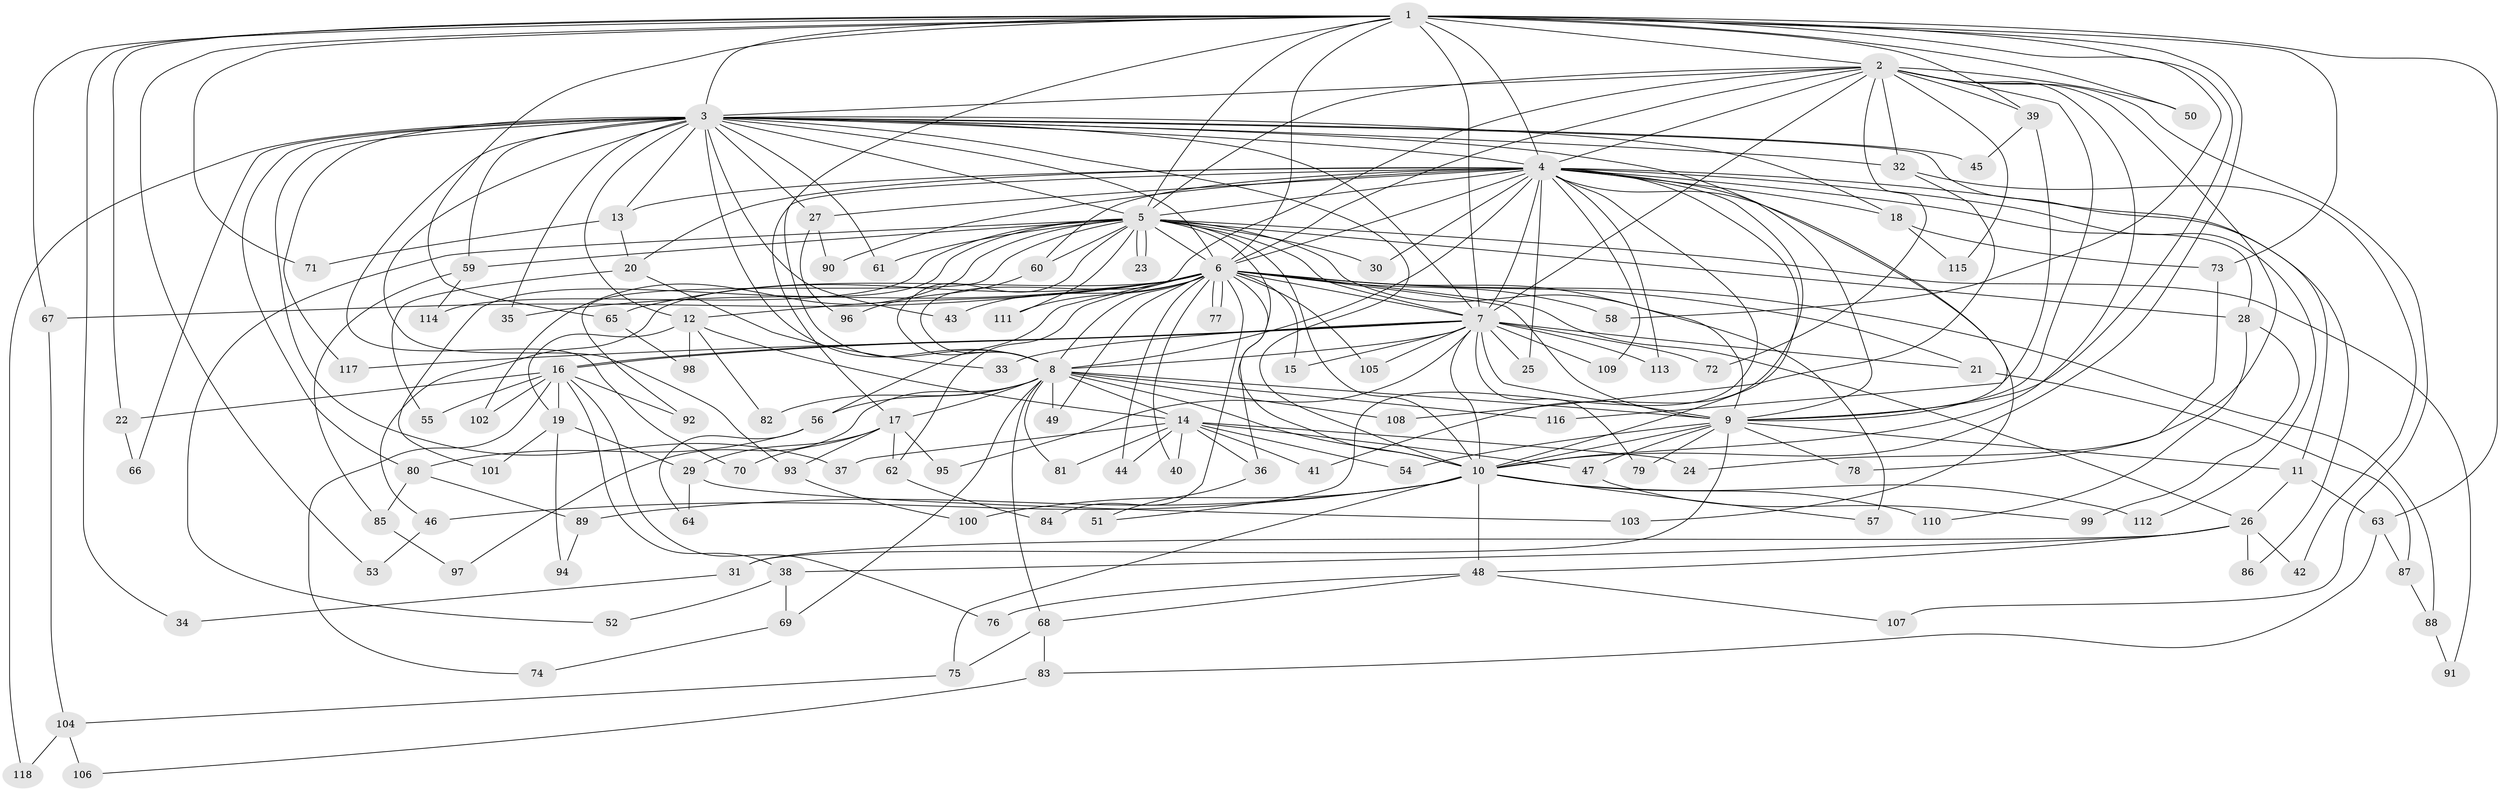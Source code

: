 // Generated by graph-tools (version 1.1) at 2025/34/03/09/25 02:34:59]
// undirected, 118 vertices, 261 edges
graph export_dot {
graph [start="1"]
  node [color=gray90,style=filled];
  1;
  2;
  3;
  4;
  5;
  6;
  7;
  8;
  9;
  10;
  11;
  12;
  13;
  14;
  15;
  16;
  17;
  18;
  19;
  20;
  21;
  22;
  23;
  24;
  25;
  26;
  27;
  28;
  29;
  30;
  31;
  32;
  33;
  34;
  35;
  36;
  37;
  38;
  39;
  40;
  41;
  42;
  43;
  44;
  45;
  46;
  47;
  48;
  49;
  50;
  51;
  52;
  53;
  54;
  55;
  56;
  57;
  58;
  59;
  60;
  61;
  62;
  63;
  64;
  65;
  66;
  67;
  68;
  69;
  70;
  71;
  72;
  73;
  74;
  75;
  76;
  77;
  78;
  79;
  80;
  81;
  82;
  83;
  84;
  85;
  86;
  87;
  88;
  89;
  90;
  91;
  92;
  93;
  94;
  95;
  96;
  97;
  98;
  99;
  100;
  101;
  102;
  103;
  104;
  105;
  106;
  107;
  108;
  109;
  110;
  111;
  112;
  113;
  114;
  115;
  116;
  117;
  118;
  1 -- 2;
  1 -- 3;
  1 -- 4;
  1 -- 5;
  1 -- 6;
  1 -- 7;
  1 -- 8;
  1 -- 9;
  1 -- 10;
  1 -- 22;
  1 -- 34;
  1 -- 39;
  1 -- 50;
  1 -- 53;
  1 -- 58;
  1 -- 63;
  1 -- 65;
  1 -- 67;
  1 -- 71;
  1 -- 73;
  2 -- 3;
  2 -- 4;
  2 -- 5;
  2 -- 6;
  2 -- 7;
  2 -- 8;
  2 -- 9;
  2 -- 10;
  2 -- 24;
  2 -- 32;
  2 -- 39;
  2 -- 50;
  2 -- 72;
  2 -- 107;
  2 -- 115;
  3 -- 4;
  3 -- 5;
  3 -- 6;
  3 -- 7;
  3 -- 8;
  3 -- 9;
  3 -- 10;
  3 -- 11;
  3 -- 12;
  3 -- 13;
  3 -- 18;
  3 -- 27;
  3 -- 32;
  3 -- 35;
  3 -- 37;
  3 -- 43;
  3 -- 45;
  3 -- 59;
  3 -- 61;
  3 -- 66;
  3 -- 70;
  3 -- 80;
  3 -- 93;
  3 -- 117;
  3 -- 118;
  4 -- 5;
  4 -- 6;
  4 -- 7;
  4 -- 8;
  4 -- 9;
  4 -- 10;
  4 -- 13;
  4 -- 17;
  4 -- 18;
  4 -- 20;
  4 -- 25;
  4 -- 27;
  4 -- 28;
  4 -- 30;
  4 -- 41;
  4 -- 51;
  4 -- 60;
  4 -- 86;
  4 -- 90;
  4 -- 103;
  4 -- 109;
  4 -- 112;
  4 -- 113;
  5 -- 6;
  5 -- 7;
  5 -- 8;
  5 -- 9;
  5 -- 10;
  5 -- 23;
  5 -- 23;
  5 -- 28;
  5 -- 30;
  5 -- 36;
  5 -- 52;
  5 -- 59;
  5 -- 60;
  5 -- 61;
  5 -- 91;
  5 -- 92;
  5 -- 101;
  5 -- 102;
  5 -- 111;
  5 -- 114;
  6 -- 7;
  6 -- 8;
  6 -- 9;
  6 -- 10;
  6 -- 12;
  6 -- 15;
  6 -- 21;
  6 -- 26;
  6 -- 35;
  6 -- 40;
  6 -- 43;
  6 -- 44;
  6 -- 46;
  6 -- 49;
  6 -- 56;
  6 -- 57;
  6 -- 58;
  6 -- 62;
  6 -- 65;
  6 -- 67;
  6 -- 77;
  6 -- 77;
  6 -- 84;
  6 -- 88;
  6 -- 105;
  6 -- 111;
  7 -- 8;
  7 -- 9;
  7 -- 10;
  7 -- 15;
  7 -- 16;
  7 -- 16;
  7 -- 21;
  7 -- 25;
  7 -- 33;
  7 -- 72;
  7 -- 79;
  7 -- 95;
  7 -- 105;
  7 -- 109;
  7 -- 113;
  7 -- 117;
  8 -- 9;
  8 -- 10;
  8 -- 14;
  8 -- 17;
  8 -- 49;
  8 -- 56;
  8 -- 68;
  8 -- 69;
  8 -- 81;
  8 -- 82;
  8 -- 97;
  8 -- 108;
  8 -- 116;
  9 -- 10;
  9 -- 11;
  9 -- 31;
  9 -- 47;
  9 -- 54;
  9 -- 78;
  9 -- 79;
  10 -- 46;
  10 -- 48;
  10 -- 57;
  10 -- 75;
  10 -- 89;
  10 -- 100;
  10 -- 110;
  10 -- 112;
  11 -- 26;
  11 -- 63;
  12 -- 14;
  12 -- 19;
  12 -- 82;
  12 -- 98;
  13 -- 20;
  13 -- 71;
  14 -- 24;
  14 -- 36;
  14 -- 37;
  14 -- 40;
  14 -- 41;
  14 -- 44;
  14 -- 47;
  14 -- 54;
  14 -- 81;
  16 -- 19;
  16 -- 22;
  16 -- 38;
  16 -- 55;
  16 -- 74;
  16 -- 76;
  16 -- 92;
  16 -- 102;
  17 -- 29;
  17 -- 62;
  17 -- 70;
  17 -- 93;
  17 -- 95;
  18 -- 73;
  18 -- 115;
  19 -- 29;
  19 -- 94;
  19 -- 101;
  20 -- 33;
  20 -- 55;
  21 -- 87;
  22 -- 66;
  26 -- 31;
  26 -- 38;
  26 -- 42;
  26 -- 48;
  26 -- 86;
  27 -- 90;
  27 -- 96;
  28 -- 99;
  28 -- 110;
  29 -- 64;
  29 -- 103;
  31 -- 34;
  32 -- 42;
  32 -- 108;
  36 -- 51;
  38 -- 52;
  38 -- 69;
  39 -- 45;
  39 -- 116;
  46 -- 53;
  47 -- 99;
  48 -- 68;
  48 -- 76;
  48 -- 107;
  56 -- 64;
  56 -- 80;
  59 -- 85;
  59 -- 114;
  60 -- 96;
  62 -- 84;
  63 -- 83;
  63 -- 87;
  65 -- 98;
  67 -- 104;
  68 -- 75;
  68 -- 83;
  69 -- 74;
  73 -- 78;
  75 -- 104;
  80 -- 85;
  80 -- 89;
  83 -- 106;
  85 -- 97;
  87 -- 88;
  88 -- 91;
  89 -- 94;
  93 -- 100;
  104 -- 106;
  104 -- 118;
}
